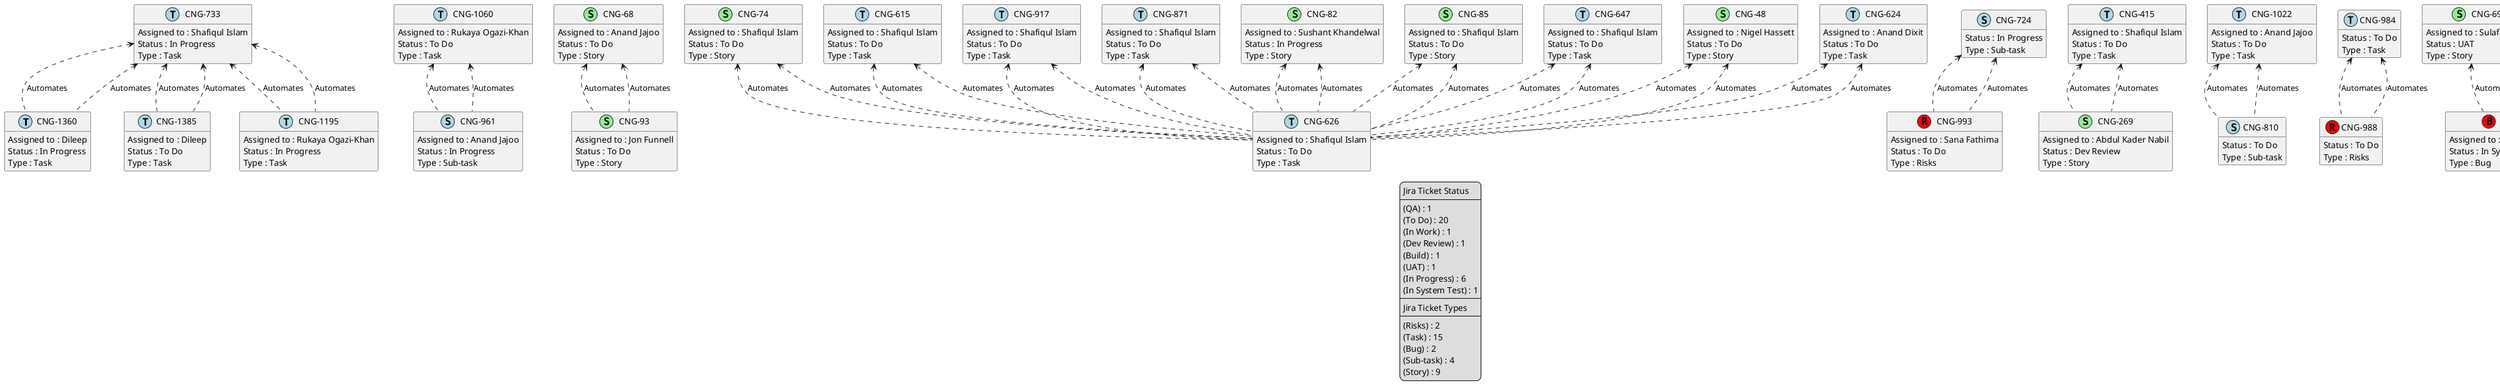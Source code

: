 @startuml
'https://plantuml.com/class-diagram

' GENERATE CLASS DIAGRAM ===========
' Generated at    : Mon Apr 15 15:10:51 CEST 2024

hide empty members

legend
Jira Ticket Status
----
(QA) : 1
(To Do) : 20
(In Work) : 1
(Dev Review) : 1
(Build) : 1
(UAT) : 1
(In Progress) : 6
(In System Test) : 1
----
Jira Ticket Types
----
(Risks) : 2
(Task) : 15
(Bug) : 2
(Sub-task) : 4
(Story) : 9
end legend


' Tickets =======
class "CNG-1360" << (T,lightblue) >> {
  Assigned to : Dileep
  Status : In Progress
  Type : Task
}

class "CNG-1060" << (T,lightblue) >> {
  Assigned to : Rukaya Ogazi-Khan
  Status : To Do
  Type : Task
}

class "CNG-93" << (S,lightgreen) >> {
  Assigned to : Jon Funnell
  Status : To Do
  Type : Story
}

class "CNG-74" << (S,lightgreen) >> {
  Assigned to : Shafiqul Islam
  Status : To Do
  Type : Story
}

class "CNG-615" << (T,lightblue) >> {
  Assigned to : Shafiqul Islam
  Status : To Do
  Type : Task
}

class "CNG-917" << (T,lightblue) >> {
  Assigned to : Shafiqul Islam
  Status : To Do
  Type : Task
}

class "CNG-871" << (T,lightblue) >> {
  Assigned to : Shafiqul Islam
  Status : To Do
  Type : Task
}

class "CNG-993" << (R,red) >> {
  Assigned to : Sana Fathima
  Status : To Do
  Type : Risks
}

class "CNG-415" << (T,lightblue) >> {
  Assigned to : Shafiqul Islam
  Status : To Do
  Type : Task
}

class "CNG-1385" << (T,lightblue) >> {
  Assigned to : Dileep
  Status : To Do
  Type : Task
}

class "CNG-1022" << (T,lightblue) >> {
  Assigned to : Anand Jajoo
  Status : To Do
  Type : Task
}

class "CNG-733" << (T,lightblue) >> {
  Assigned to : Shafiqul Islam
  Status : In Progress
  Type : Task
}

class "CNG-810" << (S,lightblue) >> {
  Status : To Do
  Type : Sub-task
}

class "CNG-1195" << (T,lightblue) >> {
  Assigned to : Rukaya Ogazi-Khan
  Status : In Progress
  Type : Task
}

class "CNG-82" << (S,lightgreen) >> {
  Assigned to : Sushant Khandelwal
  Status : In Progress
  Type : Story
}

class "CNG-85" << (S,lightgreen) >> {
  Assigned to : Shafiqul Islam
  Status : To Do
  Type : Story
}

class "CNG-626" << (T,lightblue) >> {
  Assigned to : Shafiqul Islam
  Status : To Do
  Type : Task
}

class "CNG-647" << (T,lightblue) >> {
  Assigned to : Shafiqul Islam
  Status : To Do
  Type : Task
}

class "CNG-988" << (R,red) >> {
  Status : To Do
  Type : Risks
}

class "CNG-724" << (S,lightblue) >> {
  Status : In Progress
  Type : Sub-task
}

class "CNG-68" << (S,lightgreen) >> {
  Assigned to : Anand Jajoo
  Status : To Do
  Type : Story
}

class "CNG-69" << (S,lightgreen) >> {
  Assigned to : Sulafa Malik
  Status : UAT
  Type : Story
}

class "CNG-2" << (S,lightgreen) >> {
  Assigned to : Merin Joseph
  Status : Build
  Type : Story
}

class "CNG-48" << (S,lightgreen) >> {
  Assigned to : Nigel Hassett
  Status : To Do
  Type : Story
}

class "CNG-609" << (T,lightblue) >> {
  Assigned to : Amreen Fathima
  Status : QA
  Type : Task
}

class "CNG-684" << (S,lightblue) >> {
  Assigned to : Shafiqul Islam
  Status : To Do
  Type : Sub-task
}

class "CNG-367" << (B,red) >> {
  Assigned to : Shafiqul Islam
  Status : In Work
  Type : Bug
}

class "CNG-961" << (S,lightblue) >> {
  Assigned to : Anand Jajoo
  Status : In Progress
  Type : Sub-task
}

class "CNG-269" << (S,lightgreen) >> {
  Assigned to : Abdul Kader Nabil
  Status : Dev Review
  Type : Story
}

class "CNG-984" << (T,lightblue) >> {
  Status : To Do
  Type : Task
}

class "CNG-346" << (B,red) >> {
  Assigned to : Amreen Fathima
  Status : In System Test
  Type : Bug
}

class "CNG-624" << (T,lightblue) >> {
  Assigned to : Anand Dixit
  Status : To Do
  Type : Task
}



' Links =======
"CNG-415" <.. "CNG-269" : Automates
"CNG-415" <.. "CNG-269" : Automates
"CNG-871" <.. "CNG-626" : Automates
"CNG-871" <.. "CNG-626" : Automates
"CNG-647" <.. "CNG-626" : Automates
"CNG-647" <.. "CNG-626" : Automates
"CNG-684" <.. "CNG-367" : Automates
"CNG-684" <.. "CNG-367" : Automates
"CNG-917" <.. "CNG-626" : Automates
"CNG-917" <.. "CNG-626" : Automates
"CNG-615" <.. "CNG-626" : Automates
"CNG-615" <.. "CNG-626" : Automates
"CNG-733" <.. "CNG-1195" : Automates
"CNG-733" <.. "CNG-1195" : Automates
"CNG-733" <.. "CNG-1360" : Automates
"CNG-733" <.. "CNG-1385" : Automates
"CNG-733" <.. "CNG-1360" : Automates
"CNG-733" <.. "CNG-1385" : Automates
"CNG-984" <.. "CNG-988" : Automates
"CNG-984" <.. "CNG-988" : Automates
"CNG-624" <.. "CNG-626" : Automates
"CNG-624" <.. "CNG-626" : Automates
"CNG-724" <.. "CNG-993" : Automates
"CNG-724" <.. "CNG-993" : Automates
"CNG-609" <.. "CNG-2" : Automates
"CNG-609" <.. "CNG-2" : Automates
"CNG-68" <.. "CNG-93" : Automates
"CNG-68" <.. "CNG-93" : Automates
"CNG-69" <.. "CNG-346" : Automates
"CNG-69" <.. "CNG-346" : Automates
"CNG-48" <.. "CNG-626" : Automates
"CNG-48" <.. "CNG-626" : Automates
"CNG-1060" <.. "CNG-961" : Automates
"CNG-1060" <.. "CNG-961" : Automates
"CNG-1022" <.. "CNG-810" : Automates
"CNG-1022" <.. "CNG-810" : Automates
"CNG-74" <.. "CNG-626" : Automates
"CNG-74" <.. "CNG-626" : Automates
"CNG-82" <.. "CNG-626" : Automates
"CNG-82" <.. "CNG-626" : Automates
"CNG-85" <.. "CNG-626" : Automates
"CNG-85" <.. "CNG-626" : Automates


@enduml
